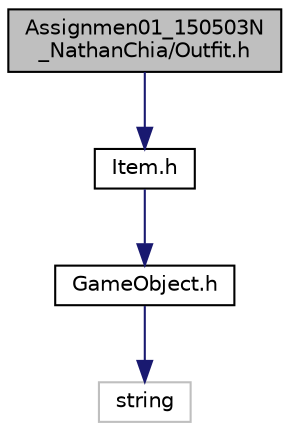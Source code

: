 digraph "Assignmen01_150503N_NathanChia/Outfit.h"
{
  bgcolor="transparent";
  edge [fontname="Helvetica",fontsize="10",labelfontname="Helvetica",labelfontsize="10"];
  node [fontname="Helvetica",fontsize="10",shape=record];
  Node1 [label="Assignmen01_150503N\l_NathanChia/Outfit.h",height=0.2,width=0.4,color="black", fillcolor="grey75", style="filled", fontcolor="black"];
  Node1 -> Node2 [color="midnightblue",fontsize="10",style="solid",fontname="Helvetica"];
  Node2 [label="Item.h",height=0.2,width=0.4,color="black",URL="$Item_8h.html",tooltip="Class to initialise Items. "];
  Node2 -> Node3 [color="midnightblue",fontsize="10",style="solid",fontname="Helvetica"];
  Node3 [label="GameObject.h",height=0.2,width=0.4,color="black",URL="$GameObject_8h.html",tooltip="Class to define any object within the game. "];
  Node3 -> Node4 [color="midnightblue",fontsize="10",style="solid",fontname="Helvetica"];
  Node4 [label="string",height=0.2,width=0.4,color="grey75"];
}
